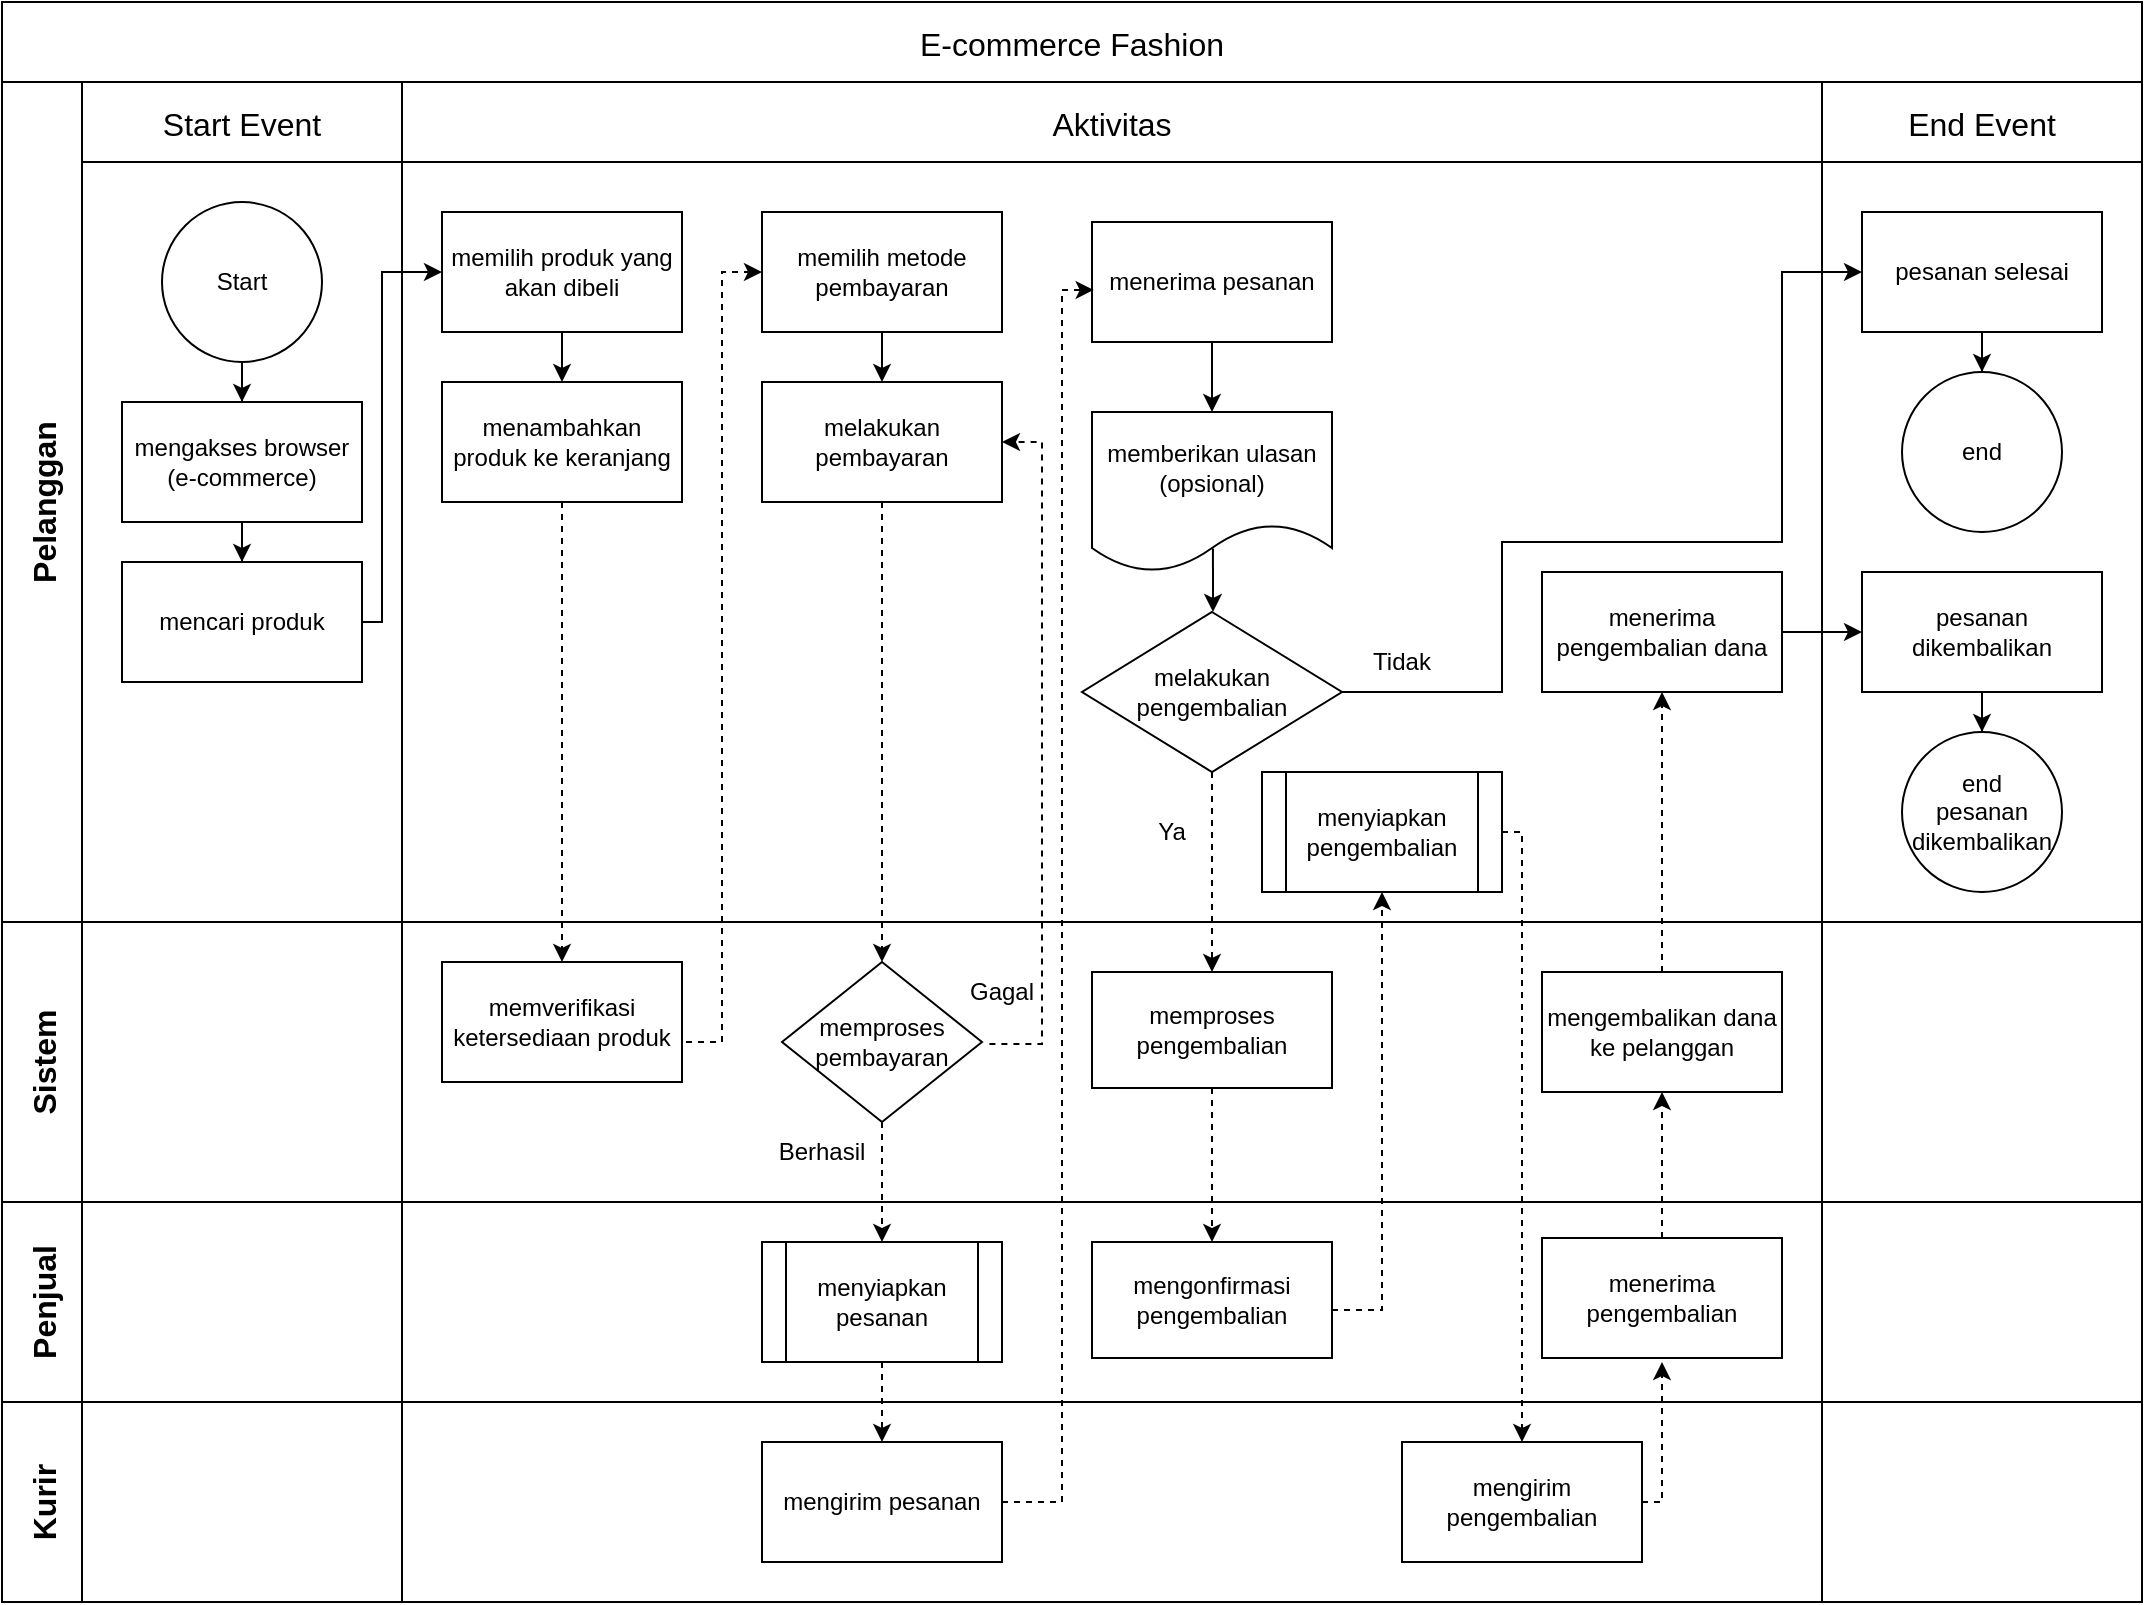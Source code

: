 <mxfile version="24.7.13">
  <diagram name="Page-1" id="c_iTERMQYXSS9ofCvHll">
    <mxGraphModel dx="2580" dy="466" grid="1" gridSize="10" guides="1" tooltips="1" connect="1" arrows="1" fold="1" page="1" pageScale="1" pageWidth="850" pageHeight="1100" math="0" shadow="0">
      <root>
        <mxCell id="0" />
        <mxCell id="1" parent="0" />
        <mxCell id="AZHyjbpUts169mTSiIc2-15" value="E-commerce Fashion" style="shape=table;childLayout=tableLayout;startSize=40;collapsible=0;recursiveResize=0;expand=0;fontSize=16;" parent="1" vertex="1">
          <mxGeometry x="-1100" y="820" width="1070.0" height="800.0" as="geometry" />
        </mxCell>
        <mxCell id="AZHyjbpUts169mTSiIc2-16" value="Pelanggan" style="shape=tableRow;horizontal=0;swimlaneHead=0;swimlaneBody=0;top=0;left=0;strokeColor=inherit;bottom=0;right=0;dropTarget=0;fontStyle=1;fillColor=none;points=[[0,0.5],[1,0.5]];portConstraint=eastwest;startSize=40;collapsible=0;recursiveResize=0;expand=0;fontSize=16;" parent="AZHyjbpUts169mTSiIc2-15" vertex="1">
          <mxGeometry y="40" width="1070.0" height="420" as="geometry" />
        </mxCell>
        <mxCell id="AZHyjbpUts169mTSiIc2-17" value="Start Event" style="swimlane;swimlaneHead=0;swimlaneBody=0;fontStyle=0;strokeColor=inherit;connectable=0;fillColor=none;startSize=40;collapsible=0;recursiveResize=0;expand=0;fontSize=16;" parent="AZHyjbpUts169mTSiIc2-16" vertex="1">
          <mxGeometry x="40" width="160" height="420" as="geometry">
            <mxRectangle width="160" height="420" as="alternateBounds" />
          </mxGeometry>
        </mxCell>
        <mxCell id="AZHyjbpUts169mTSiIc2-38" value="" style="edgeStyle=orthogonalEdgeStyle;rounded=0;orthogonalLoop=1;jettySize=auto;html=1;" parent="AZHyjbpUts169mTSiIc2-17" source="AZHyjbpUts169mTSiIc2-36" target="AZHyjbpUts169mTSiIc2-37" edge="1">
          <mxGeometry relative="1" as="geometry" />
        </mxCell>
        <mxCell id="AZHyjbpUts169mTSiIc2-36" value="Start" style="ellipse;whiteSpace=wrap;html=1;aspect=fixed;" parent="AZHyjbpUts169mTSiIc2-17" vertex="1">
          <mxGeometry x="40" y="60" width="80" height="80" as="geometry" />
        </mxCell>
        <mxCell id="wTG6pvsH0uM39fVZCpWo-3" value="" style="edgeStyle=orthogonalEdgeStyle;rounded=0;orthogonalLoop=1;jettySize=auto;html=1;" edge="1" parent="AZHyjbpUts169mTSiIc2-17" source="AZHyjbpUts169mTSiIc2-37" target="wTG6pvsH0uM39fVZCpWo-2">
          <mxGeometry relative="1" as="geometry" />
        </mxCell>
        <mxCell id="AZHyjbpUts169mTSiIc2-37" value="mengakses browser&lt;div&gt;(e-commerce)&lt;/div&gt;" style="whiteSpace=wrap;html=1;" parent="AZHyjbpUts169mTSiIc2-17" vertex="1">
          <mxGeometry x="20" y="160" width="120" height="60" as="geometry" />
        </mxCell>
        <mxCell id="wTG6pvsH0uM39fVZCpWo-2" value="mencari produk" style="whiteSpace=wrap;html=1;" vertex="1" parent="AZHyjbpUts169mTSiIc2-17">
          <mxGeometry x="20" y="240" width="120" height="60" as="geometry" />
        </mxCell>
        <mxCell id="AZHyjbpUts169mTSiIc2-18" value="Aktivitas" style="swimlane;swimlaneHead=0;swimlaneBody=0;fontStyle=0;strokeColor=inherit;connectable=0;fillColor=none;startSize=40;collapsible=0;recursiveResize=0;expand=0;fontSize=16;" parent="AZHyjbpUts169mTSiIc2-16" vertex="1">
          <mxGeometry x="200" width="710" height="420" as="geometry">
            <mxRectangle width="710" height="420" as="alternateBounds" />
          </mxGeometry>
        </mxCell>
        <mxCell id="AZHyjbpUts169mTSiIc2-42" value="" style="edgeStyle=orthogonalEdgeStyle;rounded=0;orthogonalLoop=1;jettySize=auto;html=1;" parent="AZHyjbpUts169mTSiIc2-18" source="AZHyjbpUts169mTSiIc2-39" target="AZHyjbpUts169mTSiIc2-41" edge="1">
          <mxGeometry relative="1" as="geometry" />
        </mxCell>
        <mxCell id="AZHyjbpUts169mTSiIc2-39" value="&lt;div&gt;&lt;span style=&quot;background-color: initial;&quot;&gt;memilih produk yang akan dibeli&lt;/span&gt;&lt;br&gt;&lt;/div&gt;" style="whiteSpace=wrap;html=1;" parent="AZHyjbpUts169mTSiIc2-18" vertex="1">
          <mxGeometry x="20" y="65" width="120" height="60" as="geometry" />
        </mxCell>
        <mxCell id="AZHyjbpUts169mTSiIc2-41" value="menambahkan produk ke keranjang" style="whiteSpace=wrap;html=1;" parent="AZHyjbpUts169mTSiIc2-18" vertex="1">
          <mxGeometry x="20" y="150" width="120" height="60" as="geometry" />
        </mxCell>
        <mxCell id="Xo8MrydUArgLHoBdwNvc-11" value="" style="edgeStyle=orthogonalEdgeStyle;rounded=0;orthogonalLoop=1;jettySize=auto;html=1;" parent="AZHyjbpUts169mTSiIc2-18" source="AZHyjbpUts169mTSiIc2-43" target="AZHyjbpUts169mTSiIc2-47" edge="1">
          <mxGeometry relative="1" as="geometry" />
        </mxCell>
        <mxCell id="AZHyjbpUts169mTSiIc2-43" value="memilih metode pembayaran" style="whiteSpace=wrap;html=1;" parent="AZHyjbpUts169mTSiIc2-18" vertex="1">
          <mxGeometry x="180" y="65" width="120" height="60" as="geometry" />
        </mxCell>
        <mxCell id="AZHyjbpUts169mTSiIc2-47" value="melakukan pembayaran" style="whiteSpace=wrap;html=1;" parent="AZHyjbpUts169mTSiIc2-18" vertex="1">
          <mxGeometry x="180" y="150" width="120" height="60" as="geometry" />
        </mxCell>
        <mxCell id="AZHyjbpUts169mTSiIc2-93" value="" style="edgeStyle=orthogonalEdgeStyle;rounded=0;orthogonalLoop=1;jettySize=auto;html=1;entryX=0.5;entryY=0;entryDx=0;entryDy=0;" parent="AZHyjbpUts169mTSiIc2-18" source="AZHyjbpUts169mTSiIc2-90" target="Xo8MrydUArgLHoBdwNvc-21" edge="1">
          <mxGeometry relative="1" as="geometry">
            <mxPoint x="437.556" y="165" as="targetPoint" />
          </mxGeometry>
        </mxCell>
        <mxCell id="AZHyjbpUts169mTSiIc2-90" value="menerima pesanan" style="whiteSpace=wrap;html=1;" parent="AZHyjbpUts169mTSiIc2-18" vertex="1">
          <mxGeometry x="345" y="70" width="120" height="60" as="geometry" />
        </mxCell>
        <mxCell id="Xo8MrydUArgLHoBdwNvc-14" value="" style="edgeStyle=orthogonalEdgeStyle;rounded=0;orthogonalLoop=1;jettySize=auto;html=1;exitX=0.504;exitY=0.853;exitDx=0;exitDy=0;exitPerimeter=0;" parent="AZHyjbpUts169mTSiIc2-18" source="Xo8MrydUArgLHoBdwNvc-21" target="AZHyjbpUts169mTSiIc2-94" edge="1">
          <mxGeometry relative="1" as="geometry">
            <mxPoint x="437.556" y="225" as="sourcePoint" />
          </mxGeometry>
        </mxCell>
        <mxCell id="AZHyjbpUts169mTSiIc2-94" value="melakukan pengembalian" style="rhombus;whiteSpace=wrap;html=1;" parent="AZHyjbpUts169mTSiIc2-18" vertex="1">
          <mxGeometry x="340" y="265" width="130" height="80" as="geometry" />
        </mxCell>
        <mxCell id="AZHyjbpUts169mTSiIc2-100" value="menerima pengembalian dana" style="whiteSpace=wrap;html=1;" parent="AZHyjbpUts169mTSiIc2-18" vertex="1">
          <mxGeometry x="570" y="245" width="120" height="60" as="geometry" />
        </mxCell>
        <mxCell id="Xo8MrydUArgLHoBdwNvc-1" value="Tidak" style="text;html=1;align=center;verticalAlign=middle;whiteSpace=wrap;rounded=0;" parent="AZHyjbpUts169mTSiIc2-18" vertex="1">
          <mxGeometry x="470" y="275" width="60" height="30" as="geometry" />
        </mxCell>
        <mxCell id="Xo8MrydUArgLHoBdwNvc-21" value="memberikan ulasan&lt;div&gt;(opsional)&lt;/div&gt;" style="shape=document;whiteSpace=wrap;html=1;boundedLbl=1;" parent="AZHyjbpUts169mTSiIc2-18" vertex="1">
          <mxGeometry x="345" y="165" width="120" height="80" as="geometry" />
        </mxCell>
        <mxCell id="wTG6pvsH0uM39fVZCpWo-7" value="menyiapkan pengembalian" style="shape=process;whiteSpace=wrap;html=1;backgroundOutline=1;" vertex="1" parent="AZHyjbpUts169mTSiIc2-18">
          <mxGeometry x="430" y="345" width="120" height="60" as="geometry" />
        </mxCell>
        <mxCell id="AZHyjbpUts169mTSiIc2-117" value="" style="edgeStyle=orthogonalEdgeStyle;rounded=0;orthogonalLoop=1;jettySize=auto;html=1;" parent="AZHyjbpUts169mTSiIc2-18" source="AZHyjbpUts169mTSiIc2-111" target="AZHyjbpUts169mTSiIc2-116" edge="1">
          <mxGeometry relative="1" as="geometry" />
        </mxCell>
        <mxCell id="AZHyjbpUts169mTSiIc2-111" value="pesanan selesai" style="whiteSpace=wrap;html=1;" parent="AZHyjbpUts169mTSiIc2-18" vertex="1">
          <mxGeometry x="730" y="65" width="120" height="60" as="geometry" />
        </mxCell>
        <mxCell id="AZHyjbpUts169mTSiIc2-116" value="end" style="ellipse;whiteSpace=wrap;html=1;" parent="AZHyjbpUts169mTSiIc2-18" vertex="1">
          <mxGeometry x="750" y="145" width="80" height="80" as="geometry" />
        </mxCell>
        <mxCell id="Xo8MrydUArgLHoBdwNvc-5" value="pesanan dikembalikan" style="whiteSpace=wrap;html=1;" parent="AZHyjbpUts169mTSiIc2-18" vertex="1">
          <mxGeometry x="730" y="245" width="120" height="60" as="geometry" />
        </mxCell>
        <mxCell id="AZHyjbpUts169mTSiIc2-112" value="" style="edgeStyle=orthogonalEdgeStyle;rounded=0;orthogonalLoop=1;jettySize=auto;html=1;exitX=1;exitY=0.5;exitDx=0;exitDy=0;" parent="AZHyjbpUts169mTSiIc2-18" source="AZHyjbpUts169mTSiIc2-94" target="AZHyjbpUts169mTSiIc2-111" edge="1">
          <mxGeometry relative="1" as="geometry">
            <Array as="points">
              <mxPoint x="550" y="305" />
              <mxPoint x="550" y="230" />
              <mxPoint x="690" y="230" />
              <mxPoint x="690" y="95" />
            </Array>
          </mxGeometry>
        </mxCell>
        <mxCell id="Xo8MrydUArgLHoBdwNvc-16" value="" style="edgeStyle=orthogonalEdgeStyle;rounded=0;orthogonalLoop=1;jettySize=auto;html=1;entryX=0;entryY=0.5;entryDx=0;entryDy=0;" parent="AZHyjbpUts169mTSiIc2-18" source="AZHyjbpUts169mTSiIc2-100" target="Xo8MrydUArgLHoBdwNvc-5" edge="1">
          <mxGeometry relative="1" as="geometry">
            <mxPoint x="553" y="1325" as="sourcePoint" />
            <mxPoint x="720" y="1165" as="targetPoint" />
            <Array as="points">
              <mxPoint x="670" y="275" />
              <mxPoint x="670" y="275" />
            </Array>
          </mxGeometry>
        </mxCell>
        <mxCell id="Xo8MrydUArgLHoBdwNvc-2" value="Ya" style="text;html=1;align=center;verticalAlign=middle;whiteSpace=wrap;rounded=0;direction=south;" parent="AZHyjbpUts169mTSiIc2-18" vertex="1">
          <mxGeometry x="370" y="345" width="30" height="60" as="geometry" />
        </mxCell>
        <mxCell id="AZHyjbpUts169mTSiIc2-96" value="memproses pengembalian" style="whiteSpace=wrap;html=1;" parent="AZHyjbpUts169mTSiIc2-18" vertex="1">
          <mxGeometry x="345" y="445" width="120" height="58" as="geometry" />
        </mxCell>
        <mxCell id="AZHyjbpUts169mTSiIc2-98" value="mengembalikan dana ke pelanggan" style="whiteSpace=wrap;html=1;" parent="AZHyjbpUts169mTSiIc2-18" vertex="1">
          <mxGeometry x="570" y="445" width="120" height="60" as="geometry" />
        </mxCell>
        <mxCell id="wTG6pvsH0uM39fVZCpWo-18" value="" style="edgeStyle=orthogonalEdgeStyle;rounded=0;orthogonalLoop=1;jettySize=auto;html=1;dashed=1;" edge="1" parent="AZHyjbpUts169mTSiIc2-18" source="wTG6pvsH0uM39fVZCpWo-11">
          <mxGeometry relative="1" as="geometry">
            <mxPoint x="630" y="640" as="targetPoint" />
            <Array as="points">
              <mxPoint x="630" y="710" />
            </Array>
          </mxGeometry>
        </mxCell>
        <mxCell id="AZHyjbpUts169mTSiIc2-97" value="" style="edgeStyle=orthogonalEdgeStyle;rounded=0;orthogonalLoop=1;jettySize=auto;html=1;dashed=1;" parent="AZHyjbpUts169mTSiIc2-18" source="AZHyjbpUts169mTSiIc2-94" target="AZHyjbpUts169mTSiIc2-96" edge="1">
          <mxGeometry relative="1" as="geometry" />
        </mxCell>
        <mxCell id="wTG6pvsH0uM39fVZCpWo-16" value="" style="edgeStyle=orthogonalEdgeStyle;rounded=0;orthogonalLoop=1;jettySize=auto;html=1;dashed=1;" edge="1" parent="AZHyjbpUts169mTSiIc2-18" source="AZHyjbpUts169mTSiIc2-98" target="AZHyjbpUts169mTSiIc2-100">
          <mxGeometry relative="1" as="geometry">
            <Array as="points">
              <mxPoint x="630" y="425" />
              <mxPoint x="630" y="425" />
            </Array>
          </mxGeometry>
        </mxCell>
        <mxCell id="Xo8MrydUArgLHoBdwNvc-7" value="end&lt;div&gt;pesanan dikembalikan&lt;/div&gt;" style="ellipse;whiteSpace=wrap;html=1;" parent="AZHyjbpUts169mTSiIc2-18" vertex="1">
          <mxGeometry x="750" y="325" width="80" height="80" as="geometry" />
        </mxCell>
        <mxCell id="Xo8MrydUArgLHoBdwNvc-17" value="" style="edgeStyle=orthogonalEdgeStyle;rounded=0;orthogonalLoop=1;jettySize=auto;html=1;" parent="AZHyjbpUts169mTSiIc2-18" source="Xo8MrydUArgLHoBdwNvc-5" target="Xo8MrydUArgLHoBdwNvc-7" edge="1">
          <mxGeometry relative="1" as="geometry" />
        </mxCell>
        <mxCell id="wTG6pvsH0uM39fVZCpWo-11" value="mengirim pengembalian" style="whiteSpace=wrap;html=1;" vertex="1" parent="AZHyjbpUts169mTSiIc2-18">
          <mxGeometry x="500" y="680" width="120" height="60" as="geometry" />
        </mxCell>
        <mxCell id="wTG6pvsH0uM39fVZCpWo-12" value="" style="edgeStyle=orthogonalEdgeStyle;rounded=0;orthogonalLoop=1;jettySize=auto;html=1;dashed=1;" edge="1" parent="AZHyjbpUts169mTSiIc2-18" source="wTG6pvsH0uM39fVZCpWo-7" target="wTG6pvsH0uM39fVZCpWo-11">
          <mxGeometry relative="1" as="geometry">
            <Array as="points">
              <mxPoint x="560" y="375" />
            </Array>
          </mxGeometry>
        </mxCell>
        <mxCell id="AZHyjbpUts169mTSiIc2-19" value="End Event" style="swimlane;swimlaneHead=0;swimlaneBody=0;fontStyle=0;strokeColor=inherit;connectable=0;fillColor=none;startSize=40;collapsible=0;recursiveResize=0;expand=0;fontSize=16;" parent="AZHyjbpUts169mTSiIc2-16" vertex="1">
          <mxGeometry x="910" width="160" height="420" as="geometry">
            <mxRectangle width="160" height="420" as="alternateBounds" />
          </mxGeometry>
        </mxCell>
        <mxCell id="AZHyjbpUts169mTSiIc2-40" value="" style="edgeStyle=orthogonalEdgeStyle;rounded=0;orthogonalLoop=1;jettySize=auto;html=1;exitX=1;exitY=0.5;exitDx=0;exitDy=0;" parent="AZHyjbpUts169mTSiIc2-16" source="wTG6pvsH0uM39fVZCpWo-2" target="AZHyjbpUts169mTSiIc2-39" edge="1">
          <mxGeometry relative="1" as="geometry">
            <Array as="points">
              <mxPoint x="190" y="270" />
              <mxPoint x="190" y="95" />
            </Array>
          </mxGeometry>
        </mxCell>
        <mxCell id="AZHyjbpUts169mTSiIc2-20" value="Sistem" style="shape=tableRow;horizontal=0;swimlaneHead=0;swimlaneBody=0;top=0;left=0;strokeColor=inherit;bottom=0;right=0;dropTarget=0;fontStyle=1;fillColor=none;points=[[0,0.5],[1,0.5]];portConstraint=eastwest;startSize=40;collapsible=0;recursiveResize=0;expand=0;fontSize=16;" parent="AZHyjbpUts169mTSiIc2-15" vertex="1">
          <mxGeometry y="460" width="1070.0" height="140" as="geometry" />
        </mxCell>
        <mxCell id="AZHyjbpUts169mTSiIc2-21" value="" style="swimlane;swimlaneHead=0;swimlaneBody=0;fontStyle=0;connectable=0;strokeColor=inherit;fillColor=none;startSize=0;collapsible=0;recursiveResize=0;expand=0;fontSize=16;" parent="AZHyjbpUts169mTSiIc2-20" vertex="1">
          <mxGeometry x="40" width="160" height="140" as="geometry">
            <mxRectangle width="160" height="140" as="alternateBounds" />
          </mxGeometry>
        </mxCell>
        <mxCell id="AZHyjbpUts169mTSiIc2-22" value="" style="swimlane;swimlaneHead=0;swimlaneBody=0;fontStyle=0;connectable=0;strokeColor=inherit;fillColor=none;startSize=0;collapsible=0;recursiveResize=0;expand=0;fontSize=16;" parent="AZHyjbpUts169mTSiIc2-20" vertex="1">
          <mxGeometry x="200" width="710" height="140" as="geometry">
            <mxRectangle width="710" height="140" as="alternateBounds" />
          </mxGeometry>
        </mxCell>
        <mxCell id="AZHyjbpUts169mTSiIc2-45" value="memverifikasi ketersediaan produk" style="whiteSpace=wrap;html=1;" parent="AZHyjbpUts169mTSiIc2-22" vertex="1">
          <mxGeometry x="20" y="20" width="120" height="60" as="geometry" />
        </mxCell>
        <mxCell id="wTG6pvsH0uM39fVZCpWo-19" value="memproses pembayaran" style="rhombus;whiteSpace=wrap;html=1;" vertex="1" parent="AZHyjbpUts169mTSiIc2-22">
          <mxGeometry x="190" y="20" width="100" height="80" as="geometry" />
        </mxCell>
        <mxCell id="wTG6pvsH0uM39fVZCpWo-20" value="Berhasil" style="text;html=1;align=center;verticalAlign=middle;whiteSpace=wrap;rounded=0;" vertex="1" parent="AZHyjbpUts169mTSiIc2-22">
          <mxGeometry x="180" y="100" width="60" height="30" as="geometry" />
        </mxCell>
        <mxCell id="wTG6pvsH0uM39fVZCpWo-22" value="Gagal" style="text;html=1;align=center;verticalAlign=middle;whiteSpace=wrap;rounded=0;" vertex="1" parent="AZHyjbpUts169mTSiIc2-22">
          <mxGeometry x="270" y="20" width="60" height="30" as="geometry" />
        </mxCell>
        <mxCell id="AZHyjbpUts169mTSiIc2-23" value="" style="swimlane;swimlaneHead=0;swimlaneBody=0;fontStyle=0;connectable=0;strokeColor=inherit;fillColor=none;startSize=0;collapsible=0;recursiveResize=0;expand=0;fontSize=16;movable=0;resizable=0;rotatable=0;deletable=0;editable=0;locked=1;" parent="AZHyjbpUts169mTSiIc2-20" vertex="1">
          <mxGeometry x="910" width="160" height="140" as="geometry">
            <mxRectangle width="160" height="140" as="alternateBounds" />
          </mxGeometry>
        </mxCell>
        <mxCell id="AZHyjbpUts169mTSiIc2-24" value="Penjual" style="shape=tableRow;horizontal=0;swimlaneHead=0;swimlaneBody=0;top=0;left=0;strokeColor=inherit;bottom=0;right=0;dropTarget=0;fontStyle=1;fillColor=none;points=[[0,0.5],[1,0.5]];portConstraint=eastwest;startSize=40;collapsible=0;recursiveResize=0;expand=0;fontSize=16;" parent="AZHyjbpUts169mTSiIc2-15" vertex="1">
          <mxGeometry y="600" width="1070.0" height="100" as="geometry" />
        </mxCell>
        <mxCell id="AZHyjbpUts169mTSiIc2-25" value="" style="swimlane;swimlaneHead=0;swimlaneBody=0;fontStyle=0;connectable=0;strokeColor=inherit;fillColor=none;startSize=0;collapsible=0;recursiveResize=0;expand=0;fontSize=16;" parent="AZHyjbpUts169mTSiIc2-24" vertex="1">
          <mxGeometry x="40" width="160" height="100" as="geometry">
            <mxRectangle width="160" height="100" as="alternateBounds" />
          </mxGeometry>
        </mxCell>
        <mxCell id="AZHyjbpUts169mTSiIc2-26" value="" style="swimlane;swimlaneHead=0;swimlaneBody=0;fontStyle=0;connectable=0;strokeColor=inherit;fillColor=none;startSize=0;collapsible=0;recursiveResize=0;expand=0;fontSize=16;" parent="AZHyjbpUts169mTSiIc2-24" vertex="1">
          <mxGeometry x="200" width="710" height="100" as="geometry">
            <mxRectangle width="710" height="100" as="alternateBounds" />
          </mxGeometry>
        </mxCell>
        <mxCell id="Xo8MrydUArgLHoBdwNvc-20" value="menyiapkan pesanan" style="shape=process;whiteSpace=wrap;html=1;backgroundOutline=1;" parent="AZHyjbpUts169mTSiIc2-26" vertex="1">
          <mxGeometry x="180" y="20" width="120" height="60" as="geometry" />
        </mxCell>
        <mxCell id="wTG6pvsH0uM39fVZCpWo-4" value="mengonfirmasi pengembalian" style="whiteSpace=wrap;html=1;" vertex="1" parent="AZHyjbpUts169mTSiIc2-26">
          <mxGeometry x="345" y="20" width="120" height="58" as="geometry" />
        </mxCell>
        <mxCell id="wTG6pvsH0uM39fVZCpWo-13" value="menerima pengembalian" style="whiteSpace=wrap;html=1;" vertex="1" parent="AZHyjbpUts169mTSiIc2-26">
          <mxGeometry x="570" y="18" width="120" height="60" as="geometry" />
        </mxCell>
        <mxCell id="AZHyjbpUts169mTSiIc2-27" value="" style="swimlane;swimlaneHead=0;swimlaneBody=0;fontStyle=0;connectable=0;strokeColor=inherit;fillColor=none;startSize=0;collapsible=0;recursiveResize=0;expand=0;fontSize=16;" parent="AZHyjbpUts169mTSiIc2-24" vertex="1">
          <mxGeometry x="910" width="160" height="100" as="geometry">
            <mxRectangle width="160" height="100" as="alternateBounds" />
          </mxGeometry>
        </mxCell>
        <mxCell id="AZHyjbpUts169mTSiIc2-28" value="Kurir" style="shape=tableRow;horizontal=0;swimlaneHead=0;swimlaneBody=0;top=0;left=0;strokeColor=inherit;bottom=0;right=0;dropTarget=0;fontStyle=1;fillColor=none;points=[[0,0.5],[1,0.5]];portConstraint=eastwest;startSize=40;collapsible=0;recursiveResize=0;expand=0;fontSize=16;" parent="AZHyjbpUts169mTSiIc2-15" vertex="1">
          <mxGeometry y="700" width="1070.0" height="100" as="geometry" />
        </mxCell>
        <mxCell id="AZHyjbpUts169mTSiIc2-29" style="swimlane;swimlaneHead=0;swimlaneBody=0;fontStyle=0;connectable=0;strokeColor=inherit;fillColor=none;startSize=0;collapsible=0;recursiveResize=0;expand=0;fontSize=16;" parent="AZHyjbpUts169mTSiIc2-28" vertex="1">
          <mxGeometry x="40" width="160" height="100" as="geometry">
            <mxRectangle width="160" height="100" as="alternateBounds" />
          </mxGeometry>
        </mxCell>
        <mxCell id="AZHyjbpUts169mTSiIc2-30" style="swimlane;swimlaneHead=0;swimlaneBody=0;fontStyle=0;connectable=0;strokeColor=inherit;fillColor=none;startSize=0;collapsible=0;recursiveResize=0;expand=0;fontSize=16;" parent="AZHyjbpUts169mTSiIc2-28" vertex="1">
          <mxGeometry x="200" width="710" height="100" as="geometry">
            <mxRectangle width="710" height="100" as="alternateBounds" />
          </mxGeometry>
        </mxCell>
        <mxCell id="AZHyjbpUts169mTSiIc2-88" value="mengirim pesanan" style="whiteSpace=wrap;html=1;" parent="AZHyjbpUts169mTSiIc2-30" vertex="1">
          <mxGeometry x="180" y="20" width="120" height="60" as="geometry" />
        </mxCell>
        <mxCell id="AZHyjbpUts169mTSiIc2-31" style="swimlane;swimlaneHead=0;swimlaneBody=0;fontStyle=0;connectable=0;strokeColor=inherit;fillColor=none;startSize=0;collapsible=0;recursiveResize=0;expand=0;fontSize=16;" parent="AZHyjbpUts169mTSiIc2-28" vertex="1">
          <mxGeometry x="910" width="160" height="100" as="geometry">
            <mxRectangle width="160" height="100" as="alternateBounds" />
          </mxGeometry>
        </mxCell>
        <mxCell id="AZHyjbpUts169mTSiIc2-50" value="" style="edgeStyle=orthogonalEdgeStyle;rounded=0;orthogonalLoop=1;jettySize=auto;html=1;dashed=1;entryX=0.5;entryY=0;entryDx=0;entryDy=0;exitX=0.5;exitY=1;exitDx=0;exitDy=0;" parent="AZHyjbpUts169mTSiIc2-15" source="AZHyjbpUts169mTSiIc2-41" target="AZHyjbpUts169mTSiIc2-45" edge="1">
          <mxGeometry relative="1" as="geometry">
            <Array as="points" />
            <mxPoint x="320" y="260" as="sourcePoint" />
            <mxPoint x="450" y="490" as="targetPoint" />
          </mxGeometry>
        </mxCell>
        <mxCell id="AZHyjbpUts169mTSiIc2-91" value="" style="edgeStyle=orthogonalEdgeStyle;rounded=0;orthogonalLoop=1;jettySize=auto;html=1;dashed=1;entryX=0.007;entryY=0.566;entryDx=0;entryDy=0;entryPerimeter=0;" parent="AZHyjbpUts169mTSiIc2-15" source="AZHyjbpUts169mTSiIc2-88" target="AZHyjbpUts169mTSiIc2-90" edge="1">
          <mxGeometry relative="1" as="geometry">
            <mxPoint x="438" y="135" as="targetPoint" />
            <Array as="points">
              <mxPoint x="530" y="750" />
              <mxPoint x="530" y="144" />
            </Array>
          </mxGeometry>
        </mxCell>
        <mxCell id="Xo8MrydUArgLHoBdwNvc-12" value="" style="edgeStyle=orthogonalEdgeStyle;rounded=0;orthogonalLoop=1;jettySize=auto;html=1;dashed=1;exitX=0.5;exitY=1;exitDx=0;exitDy=0;" parent="AZHyjbpUts169mTSiIc2-15" source="Xo8MrydUArgLHoBdwNvc-20" target="AZHyjbpUts169mTSiIc2-88" edge="1">
          <mxGeometry relative="1" as="geometry">
            <mxPoint x="490" y="785" as="sourcePoint" />
          </mxGeometry>
        </mxCell>
        <mxCell id="Xo8MrydUArgLHoBdwNvc-9" value="" style="endArrow=classic;html=1;rounded=0;entryX=0.5;entryY=0;entryDx=0;entryDy=0;edgeStyle=orthogonalEdgeStyle;endFill=1;exitX=0.5;exitY=1;exitDx=0;exitDy=0;dashed=1;" parent="AZHyjbpUts169mTSiIc2-15" source="AZHyjbpUts169mTSiIc2-47" target="wTG6pvsH0uM39fVZCpWo-19" edge="1">
          <mxGeometry width="50" height="50" relative="1" as="geometry">
            <mxPoint x="320" y="800" as="sourcePoint" />
            <mxPoint x="440" y="478" as="targetPoint" />
            <Array as="points" />
          </mxGeometry>
        </mxCell>
        <mxCell id="AZHyjbpUts169mTSiIc2-44" value="" style="edgeStyle=orthogonalEdgeStyle;rounded=0;orthogonalLoop=1;jettySize=auto;html=1;exitX=1;exitY=0.5;exitDx=0;exitDy=0;dashed=1;" parent="AZHyjbpUts169mTSiIc2-15" source="AZHyjbpUts169mTSiIc2-45" target="AZHyjbpUts169mTSiIc2-43" edge="1">
          <mxGeometry relative="1" as="geometry">
            <Array as="points">
              <mxPoint x="360" y="520" />
              <mxPoint x="360" y="135" />
            </Array>
          </mxGeometry>
        </mxCell>
        <mxCell id="Xo8MrydUArgLHoBdwNvc-19" value="" style="endArrow=classic;dashed=1;html=1;strokeWidth=1;rounded=0;entryX=0.5;entryY=0;entryDx=0;entryDy=0;endFill=1;" parent="AZHyjbpUts169mTSiIc2-15" target="Xo8MrydUArgLHoBdwNvc-20" edge="1">
          <mxGeometry width="50" height="50" relative="1" as="geometry">
            <mxPoint x="440" y="560" as="sourcePoint" />
            <mxPoint x="490" y="725" as="targetPoint" />
          </mxGeometry>
        </mxCell>
        <mxCell id="wTG6pvsH0uM39fVZCpWo-21" value="" style="endArrow=classic;html=1;rounded=0;exitX=1.037;exitY=0.513;exitDx=0;exitDy=0;exitPerimeter=0;entryX=1;entryY=0.5;entryDx=0;entryDy=0;dashed=1;edgeStyle=orthogonalEdgeStyle;" edge="1" parent="AZHyjbpUts169mTSiIc2-15" source="wTG6pvsH0uM39fVZCpWo-19" target="AZHyjbpUts169mTSiIc2-47">
          <mxGeometry width="50" height="50" relative="1" as="geometry">
            <mxPoint x="480" y="520" as="sourcePoint" />
            <mxPoint x="530" y="470" as="targetPoint" />
            <Array as="points">
              <mxPoint x="520" y="521" />
              <mxPoint x="520" y="220" />
            </Array>
          </mxGeometry>
        </mxCell>
        <mxCell id="wTG6pvsH0uM39fVZCpWo-5" value="" style="edgeStyle=orthogonalEdgeStyle;rounded=0;orthogonalLoop=1;jettySize=auto;html=1;dashed=1;" edge="1" parent="AZHyjbpUts169mTSiIc2-15" source="AZHyjbpUts169mTSiIc2-96" target="wTG6pvsH0uM39fVZCpWo-4">
          <mxGeometry relative="1" as="geometry" />
        </mxCell>
        <mxCell id="wTG6pvsH0uM39fVZCpWo-8" value="" style="edgeStyle=orthogonalEdgeStyle;rounded=0;orthogonalLoop=1;jettySize=auto;html=1;dashed=1;" edge="1" parent="AZHyjbpUts169mTSiIc2-15" source="wTG6pvsH0uM39fVZCpWo-4" target="wTG6pvsH0uM39fVZCpWo-7">
          <mxGeometry relative="1" as="geometry">
            <Array as="points">
              <mxPoint x="690" y="654" />
            </Array>
          </mxGeometry>
        </mxCell>
        <mxCell id="Xo8MrydUArgLHoBdwNvc-15" value="" style="edgeStyle=orthogonalEdgeStyle;rounded=0;orthogonalLoop=1;jettySize=auto;html=1;exitX=0.5;exitY=0;exitDx=0;exitDy=0;dashed=1;" parent="AZHyjbpUts169mTSiIc2-15" source="wTG6pvsH0uM39fVZCpWo-13" target="AZHyjbpUts169mTSiIc2-98" edge="1">
          <mxGeometry relative="1" as="geometry">
            <mxPoint x="930" y="665" as="sourcePoint" />
          </mxGeometry>
        </mxCell>
      </root>
    </mxGraphModel>
  </diagram>
</mxfile>
